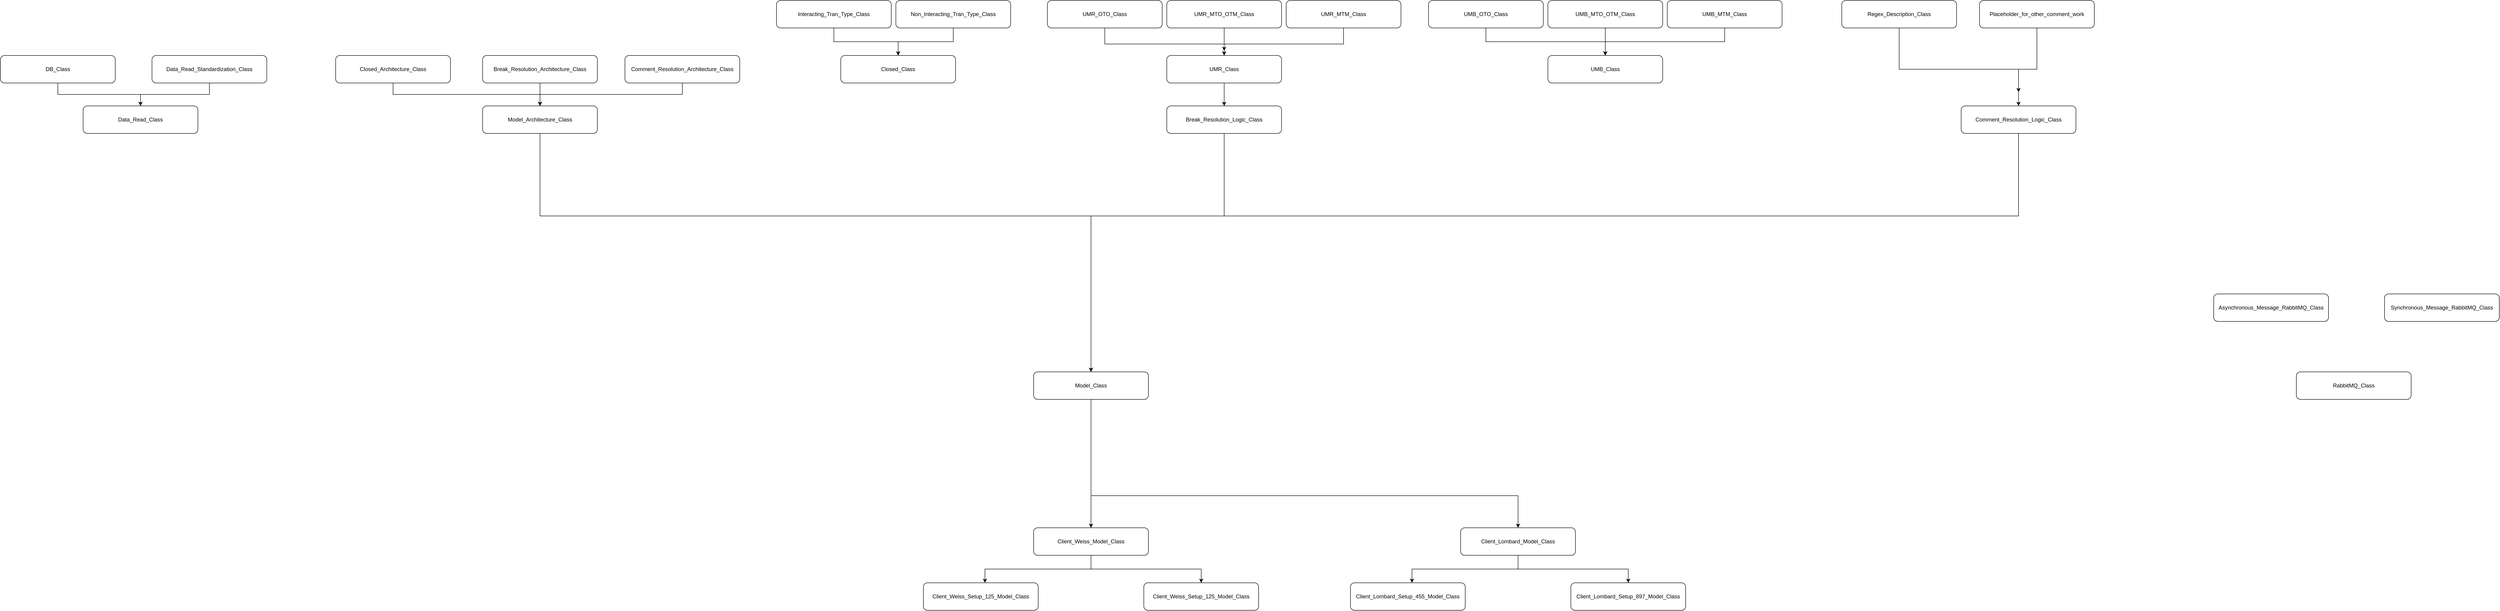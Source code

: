 <mxfile version="15.2.9" type="device"><diagram id="h__1ENWta0kDHQKzGXym" name="Page-1"><mxGraphModel dx="1773" dy="1783" grid="1" gridSize="10" guides="1" tooltips="1" connect="1" arrows="1" fold="1" page="1" pageScale="1" pageWidth="827" pageHeight="1169" math="0" shadow="0"><root><mxCell id="0"/><mxCell id="1" parent="0"/><mxCell id="gYxiSioCZgGkHThGzrpN-26" style="edgeStyle=orthogonalEdgeStyle;rounded=0;orthogonalLoop=1;jettySize=auto;html=1;entryX=0.5;entryY=0;entryDx=0;entryDy=0;" parent="1" source="gYxiSioCZgGkHThGzrpN-1" target="gYxiSioCZgGkHThGzrpN-7" edge="1"><mxGeometry relative="1" as="geometry"/></mxCell><mxCell id="gYxiSioCZgGkHThGzrpN-1" value="Data_Read_Standardization_Class" style="rounded=1;whiteSpace=wrap;html=1;" parent="1" vertex="1"><mxGeometry x="-160" y="90" width="250" height="60" as="geometry"/></mxCell><mxCell id="gYxiSioCZgGkHThGzrpN-25" style="edgeStyle=orthogonalEdgeStyle;rounded=0;orthogonalLoop=1;jettySize=auto;html=1;entryX=0.5;entryY=0;entryDx=0;entryDy=0;" parent="1" source="gYxiSioCZgGkHThGzrpN-2" target="gYxiSioCZgGkHThGzrpN-7" edge="1"><mxGeometry relative="1" as="geometry"/></mxCell><mxCell id="gYxiSioCZgGkHThGzrpN-2" value="DB_Class" style="rounded=1;whiteSpace=wrap;html=1;" parent="1" vertex="1"><mxGeometry x="-490" y="90" width="250" height="60" as="geometry"/></mxCell><mxCell id="gYxiSioCZgGkHThGzrpN-28" style="edgeStyle=orthogonalEdgeStyle;rounded=0;orthogonalLoop=1;jettySize=auto;html=1;" parent="1" source="gYxiSioCZgGkHThGzrpN-3" target="gYxiSioCZgGkHThGzrpN-6" edge="1"><mxGeometry relative="1" as="geometry"/></mxCell><mxCell id="gYxiSioCZgGkHThGzrpN-3" value="Break_Resolution_Architecture_Class" style="rounded=1;whiteSpace=wrap;html=1;" parent="1" vertex="1"><mxGeometry x="560" y="90" width="250" height="60" as="geometry"/></mxCell><mxCell id="gYxiSioCZgGkHThGzrpN-37" style="edgeStyle=orthogonalEdgeStyle;rounded=0;orthogonalLoop=1;jettySize=auto;html=1;" parent="1" source="gYxiSioCZgGkHThGzrpN-4" target="gYxiSioCZgGkHThGzrpN-6" edge="1"><mxGeometry relative="1" as="geometry"><mxPoint x="870" y="200" as="targetPoint"/><Array as="points"><mxPoint x="995" y="175"/><mxPoint x="685" y="175"/></Array></mxGeometry></mxCell><mxCell id="gYxiSioCZgGkHThGzrpN-4" value="Comment_Resolution_Architecture_Class" style="rounded=1;whiteSpace=wrap;html=1;" parent="1" vertex="1"><mxGeometry x="870" y="90" width="250" height="60" as="geometry"/></mxCell><mxCell id="gYxiSioCZgGkHThGzrpN-5" value="Model_Class" style="rounded=1;whiteSpace=wrap;html=1;" parent="1" vertex="1"><mxGeometry x="1760" y="780" width="250" height="60" as="geometry"/></mxCell><mxCell id="gYxiSioCZgGkHThGzrpN-43" style="edgeStyle=orthogonalEdgeStyle;rounded=0;orthogonalLoop=1;jettySize=auto;html=1;" parent="1" source="gYxiSioCZgGkHThGzrpN-6" target="gYxiSioCZgGkHThGzrpN-5" edge="1"><mxGeometry relative="1" as="geometry"><mxPoint x="790" y="570" as="targetPoint"/><Array as="points"><mxPoint x="685" y="440"/><mxPoint x="1885" y="440"/></Array></mxGeometry></mxCell><mxCell id="gYxiSioCZgGkHThGzrpN-6" value="Model_Architecture_Class" style="rounded=1;whiteSpace=wrap;html=1;" parent="1" vertex="1"><mxGeometry x="560" y="200" width="250" height="60" as="geometry"/></mxCell><mxCell id="gYxiSioCZgGkHThGzrpN-7" value="Data_Read_Class" style="rounded=1;whiteSpace=wrap;html=1;" parent="1" vertex="1"><mxGeometry x="-310" y="200" width="250" height="60" as="geometry"/></mxCell><mxCell id="gYxiSioCZgGkHThGzrpN-8" value="Closed_Class" style="rounded=1;whiteSpace=wrap;html=1;" parent="1" vertex="1"><mxGeometry x="1340" y="90" width="250" height="60" as="geometry"/></mxCell><mxCell id="gYxiSioCZgGkHThGzrpN-35" style="edgeStyle=orthogonalEdgeStyle;rounded=0;orthogonalLoop=1;jettySize=auto;html=1;entryX=0.5;entryY=0;entryDx=0;entryDy=0;" parent="1" source="gYxiSioCZgGkHThGzrpN-9" target="gYxiSioCZgGkHThGzrpN-10" edge="1"><mxGeometry relative="1" as="geometry"/></mxCell><mxCell id="gYxiSioCZgGkHThGzrpN-9" value="UMR_Class" style="rounded=1;whiteSpace=wrap;html=1;" parent="1" vertex="1"><mxGeometry x="2050" y="90" width="250" height="60" as="geometry"/></mxCell><mxCell id="gYxiSioCZgGkHThGzrpN-44" style="edgeStyle=orthogonalEdgeStyle;rounded=0;orthogonalLoop=1;jettySize=auto;html=1;" parent="1" source="gYxiSioCZgGkHThGzrpN-10" target="gYxiSioCZgGkHThGzrpN-5" edge="1"><mxGeometry relative="1" as="geometry"><mxPoint x="2160" y="570" as="targetPoint"/><Array as="points"><mxPoint x="2175" y="440"/><mxPoint x="1885" y="440"/></Array></mxGeometry></mxCell><mxCell id="gYxiSioCZgGkHThGzrpN-10" value="Break_Resolution_Logic_Class" style="rounded=1;whiteSpace=wrap;html=1;" parent="1" vertex="1"><mxGeometry x="2050" y="200" width="250" height="60" as="geometry"/></mxCell><mxCell id="gYxiSioCZgGkHThGzrpN-32" style="edgeStyle=orthogonalEdgeStyle;rounded=0;orthogonalLoop=1;jettySize=auto;html=1;" parent="1" source="gYxiSioCZgGkHThGzrpN-12" target="gYxiSioCZgGkHThGzrpN-9" edge="1"><mxGeometry relative="1" as="geometry"><mxPoint x="2020" y="100" as="targetPoint"/><Array as="points"><mxPoint x="1915" y="65"/><mxPoint x="2175" y="65"/></Array></mxGeometry></mxCell><mxCell id="gYxiSioCZgGkHThGzrpN-12" value="UMR_OTO_&lt;span style=&quot;color: rgba(0 , 0 , 0 , 0) ; font-family: monospace ; font-size: 0px&quot;&gt;%3CmxGraphModel%3E%3Croot%3E%3CmxCell%20id%3D%220%22%2F%3E%3CmxCell%20id%3D%221%22%20parent%3D%220%22%2F%3E%3CmxCell%20id%3D%222%22%20value%3D%22UMR_Class%22%20style%3D%22rounded%3D1%3BwhiteSpace%3Dwrap%3Bhtml%3D1%3B%22%20vertex%3D%221%22%20parent%3D%221%22%3E%3CmxGeometry%20x%3D%221640%22%20y%3D%2290%22%20width%3D%22250%22%20height%3D%2260%22%20as%3D%22geometry%22%2F%3E%3C%2FmxCell%3E%3C%2Froot%3E%3C%2FmxGraphModel%3E&lt;/span&gt;Class" style="rounded=1;whiteSpace=wrap;html=1;" parent="1" vertex="1"><mxGeometry x="1790" y="-30" width="250" height="60" as="geometry"/></mxCell><mxCell id="gYxiSioCZgGkHThGzrpN-33" style="edgeStyle=orthogonalEdgeStyle;rounded=0;orthogonalLoop=1;jettySize=auto;html=1;" parent="1" source="gYxiSioCZgGkHThGzrpN-13" edge="1"><mxGeometry relative="1" as="geometry"><mxPoint x="2175" y="80" as="targetPoint"/></mxGeometry></mxCell><mxCell id="gYxiSioCZgGkHThGzrpN-13" value="UMR_MTO_OTM_&lt;span style=&quot;color: rgba(0 , 0 , 0 , 0) ; font-family: monospace ; font-size: 0px&quot;&gt;%3CmxGraphModel%3E%3Croot%3E%3CmxCell%20id%3D%220%22%2F%3E%3CmxCell%20id%3D%221%22%20parent%3D%220%22%2F%3E%3CmxCell%20id%3D%222%22%20value%3D%22UMR_Class%22%20style%3D%22rounded%3D1%3BwhiteSpace%3Dwrap%3Bhtml%3D1%3B%22%20vertex%3D%221%22%20parent%3D%221%22%3E%3CmxGeometry%20x%3D%221640%22%20y%3D%2290%22%20width%3D%22250%22%20height%3D%2260%22%20as%3D%22geometry%22%2F%3E%3C%2FmxCell%3E%3C%2Froot%3E%3C%2FmxGraphModel%3E&lt;/span&gt;Class" style="rounded=1;whiteSpace=wrap;html=1;" parent="1" vertex="1"><mxGeometry x="2050" y="-30" width="250" height="60" as="geometry"/></mxCell><mxCell id="gYxiSioCZgGkHThGzrpN-34" style="edgeStyle=orthogonalEdgeStyle;rounded=0;orthogonalLoop=1;jettySize=auto;html=1;" parent="1" source="gYxiSioCZgGkHThGzrpN-14" target="gYxiSioCZgGkHThGzrpN-9" edge="1"><mxGeometry relative="1" as="geometry"><mxPoint x="2350" y="100" as="targetPoint"/><Array as="points"><mxPoint x="2435" y="65"/><mxPoint x="2175" y="65"/></Array></mxGeometry></mxCell><mxCell id="gYxiSioCZgGkHThGzrpN-14" value="UMR_MTM_&lt;span style=&quot;color: rgba(0 , 0 , 0 , 0) ; font-family: monospace ; font-size: 0px&quot;&gt;%3CmxGraphModel%3E%3Croot%3E%3CmxCell%20id%3D%220%22%2F%3E%3CmxCell%20id%3D%221%22%20parent%3D%220%22%2F%3E%3CmxCell%20id%3D%222%22%20value%3D%22UMR_Class%22%20style%3D%22rounded%3D1%3BwhiteSpace%3Dwrap%3Bhtml%3D1%3B%22%20vertex%3D%221%22%20parent%3D%221%22%3E%3CmxGeometry%20x%3D%221640%22%20y%3D%2290%22%20width%3D%22250%22%20height%3D%2260%22%20as%3D%22geometry%22%2F%3E%3C%2FmxCell%3E%3C%2Froot%3E%3C%2FmxGraphModel%3E&lt;/span&gt;Class" style="rounded=1;whiteSpace=wrap;html=1;" parent="1" vertex="1"><mxGeometry x="2310" y="-30" width="250" height="60" as="geometry"/></mxCell><mxCell id="gYxiSioCZgGkHThGzrpN-15" value="UMB_Class" style="rounded=1;whiteSpace=wrap;html=1;" parent="1" vertex="1"><mxGeometry x="2880" y="90" width="250" height="60" as="geometry"/></mxCell><mxCell id="gYxiSioCZgGkHThGzrpN-38" style="edgeStyle=orthogonalEdgeStyle;rounded=0;orthogonalLoop=1;jettySize=auto;html=1;" parent="1" source="gYxiSioCZgGkHThGzrpN-16" target="gYxiSioCZgGkHThGzrpN-15" edge="1"><mxGeometry relative="1" as="geometry"><mxPoint x="2870" y="90" as="targetPoint"/><Array as="points"><mxPoint x="2745" y="60"/><mxPoint x="3005" y="60"/></Array></mxGeometry></mxCell><mxCell id="gYxiSioCZgGkHThGzrpN-16" value="UMB_OTO_&lt;span style=&quot;color: rgba(0 , 0 , 0 , 0) ; font-family: monospace ; font-size: 0px&quot;&gt;%3CmxGraphModel%3E%3Croot%3E%3CmxCell%20id%3D%220%22%2F%3E%3CmxCell%20id%3D%221%22%20parent%3D%220%22%2F%3E%3CmxCell%20id%3D%222%22%20value%3D%22UMR_Class%22%20style%3D%22rounded%3D1%3BwhiteSpace%3Dwrap%3Bhtml%3D1%3B%22%20vertex%3D%221%22%20parent%3D%221%22%3E%3CmxGeometry%20x%3D%221640%22%20y%3D%2290%22%20width%3D%22250%22%20height%3D%2260%22%20as%3D%22geometry%22%2F%3E%3C%2FmxCell%3E%3C%2Froot%3E%3C%2FmxGraphModel%3E&lt;/span&gt;Class" style="rounded=1;whiteSpace=wrap;html=1;" parent="1" vertex="1"><mxGeometry x="2620" y="-30" width="250" height="60" as="geometry"/></mxCell><mxCell id="gYxiSioCZgGkHThGzrpN-39" value="" style="edgeStyle=orthogonalEdgeStyle;rounded=0;orthogonalLoop=1;jettySize=auto;html=1;" parent="1" source="gYxiSioCZgGkHThGzrpN-17" target="gYxiSioCZgGkHThGzrpN-15" edge="1"><mxGeometry relative="1" as="geometry"/></mxCell><mxCell id="gYxiSioCZgGkHThGzrpN-17" value="UMB_MTO_OTM_&lt;span style=&quot;color: rgba(0 , 0 , 0 , 0) ; font-family: monospace ; font-size: 0px&quot;&gt;%3CmxGraphModel%3E%3Croot%3E%3CmxCell%20id%3D%220%22%2F%3E%3CmxCell%20id%3D%221%22%20parent%3D%220%22%2F%3E%3CmxCell%20id%3D%222%22%20value%3D%22UMR_Class%22%20style%3D%22rounded%3D1%3BwhiteSpace%3Dwrap%3Bhtml%3D1%3B%22%20vertex%3D%221%22%20parent%3D%221%22%3E%3CmxGeometry%20x%3D%221640%22%20y%3D%2290%22%20width%3D%22250%22%20height%3D%2260%22%20as%3D%22geometry%22%2F%3E%3C%2FmxCell%3E%3C%2Froot%3E%3C%2FmxGraphModel%3E&lt;/span&gt;Class" style="rounded=1;whiteSpace=wrap;html=1;" parent="1" vertex="1"><mxGeometry x="2880" y="-30" width="250" height="60" as="geometry"/></mxCell><mxCell id="gYxiSioCZgGkHThGzrpN-40" style="edgeStyle=orthogonalEdgeStyle;rounded=0;orthogonalLoop=1;jettySize=auto;html=1;" parent="1" source="gYxiSioCZgGkHThGzrpN-18" target="gYxiSioCZgGkHThGzrpN-15" edge="1"><mxGeometry relative="1" as="geometry"><mxPoint x="3190" y="90" as="targetPoint"/><Array as="points"><mxPoint x="3265" y="60"/><mxPoint x="3005" y="60"/></Array></mxGeometry></mxCell><mxCell id="gYxiSioCZgGkHThGzrpN-18" value="UMB_MTM_&lt;span style=&quot;color: rgba(0 , 0 , 0 , 0) ; font-family: monospace ; font-size: 0px&quot;&gt;%3CmxGraphModel%3E%3Croot%3E%3CmxCell%20id%3D%220%22%2F%3E%3CmxCell%20id%3D%221%22%20parent%3D%220%22%2F%3E%3CmxCell%20id%3D%222%22%20value%3D%22UMR_Class%22%20style%3D%22rounded%3D1%3BwhiteSpace%3Dwrap%3Bhtml%3D1%3B%22%20vertex%3D%221%22%20parent%3D%221%22%3E%3CmxGeometry%20x%3D%221640%22%20y%3D%2290%22%20width%3D%22250%22%20height%3D%2260%22%20as%3D%22geometry%22%2F%3E%3C%2FmxCell%3E%3C%2Froot%3E%3C%2FmxGraphModel%3E&lt;/span&gt;Class" style="rounded=1;whiteSpace=wrap;html=1;" parent="1" vertex="1"><mxGeometry x="3140" y="-30" width="250" height="60" as="geometry"/></mxCell><mxCell id="gYxiSioCZgGkHThGzrpN-30" style="edgeStyle=orthogonalEdgeStyle;rounded=0;orthogonalLoop=1;jettySize=auto;html=1;entryX=0.5;entryY=0;entryDx=0;entryDy=0;" parent="1" source="gYxiSioCZgGkHThGzrpN-19" target="gYxiSioCZgGkHThGzrpN-8" edge="1"><mxGeometry relative="1" as="geometry"/></mxCell><mxCell id="gYxiSioCZgGkHThGzrpN-19" value="Interacting_Tran_Type_&lt;span style=&quot;color: rgba(0 , 0 , 0 , 0) ; font-family: monospace ; font-size: 0px&quot;&gt;%3CmxGraphModel%3E%3Croot%3E%3CmxCell%20id%3D%220%22%2F%3E%3CmxCell%20id%3D%221%22%20parent%3D%220%22%2F%3E%3CmxCell%20id%3D%222%22%20value%3D%22UMR_Class%22%20style%3D%22rounded%3D1%3BwhiteSpace%3Dwrap%3Bhtml%3D1%3B%22%20vertex%3D%221%22%20parent%3D%221%22%3E%3CmxGeometry%20x%3D%221640%22%20y%3D%2290%22%20width%3D%22250%22%20height%3D%2260%22%20as%3D%22geometry%22%2F%3E%3C%2FmxCell%3E%3C%2Froot%3E%3C%2FmxGraphModel%3E&lt;/span&gt;Class" style="rounded=1;whiteSpace=wrap;html=1;" parent="1" vertex="1"><mxGeometry x="1200" y="-30" width="250" height="60" as="geometry"/></mxCell><mxCell id="gYxiSioCZgGkHThGzrpN-31" style="edgeStyle=orthogonalEdgeStyle;rounded=0;orthogonalLoop=1;jettySize=auto;html=1;entryX=0.5;entryY=0;entryDx=0;entryDy=0;" parent="1" source="gYxiSioCZgGkHThGzrpN-20" target="gYxiSioCZgGkHThGzrpN-8" edge="1"><mxGeometry relative="1" as="geometry"/></mxCell><mxCell id="gYxiSioCZgGkHThGzrpN-20" value="Non_Interacting_Tran_Type_&lt;span style=&quot;color: rgba(0 , 0 , 0 , 0) ; font-family: monospace ; font-size: 0px&quot;&gt;%3CmxGraphModel%3E%3Croot%3E%3CmxCell%20id%3D%220%22%2F%3E%3CmxCell%20id%3D%221%22%20parent%3D%220%22%2F%3E%3CmxCell%20id%3D%222%22%20value%3D%22UMR_Class%22%20style%3D%22rounded%3D1%3BwhiteSpace%3Dwrap%3Bhtml%3D1%3B%22%20vertex%3D%221%22%20parent%3D%221%22%3E%3CmxGeometry%20x%3D%221640%22%20y%3D%2290%22%20width%3D%22250%22%20height%3D%2260%22%20as%3D%22geometry%22%2F%3E%3C%2FmxCell%3E%3C%2Froot%3E%3C%2FmxGraphModel%3E&lt;/span&gt;Class" style="rounded=1;whiteSpace=wrap;html=1;" parent="1" vertex="1"><mxGeometry x="1460" y="-30" width="250" height="60" as="geometry"/></mxCell><mxCell id="gYxiSioCZgGkHThGzrpN-36" style="edgeStyle=orthogonalEdgeStyle;rounded=0;orthogonalLoop=1;jettySize=auto;html=1;" parent="1" source="gYxiSioCZgGkHThGzrpN-21" target="gYxiSioCZgGkHThGzrpN-6" edge="1"><mxGeometry relative="1" as="geometry"><mxPoint x="480" y="200" as="targetPoint"/><Array as="points"><mxPoint x="365" y="175"/><mxPoint x="685" y="175"/></Array></mxGeometry></mxCell><mxCell id="gYxiSioCZgGkHThGzrpN-21" value="Closed_Architecture_Class" style="rounded=1;whiteSpace=wrap;html=1;" parent="1" vertex="1"><mxGeometry x="240" y="90" width="250" height="60" as="geometry"/></mxCell><mxCell id="gYxiSioCZgGkHThGzrpN-45" style="edgeStyle=orthogonalEdgeStyle;rounded=0;orthogonalLoop=1;jettySize=auto;html=1;" parent="1" source="gYxiSioCZgGkHThGzrpN-22" target="gYxiSioCZgGkHThGzrpN-5" edge="1"><mxGeometry relative="1" as="geometry"><mxPoint x="1890" y="610" as="targetPoint"/><Array as="points"><mxPoint x="3905" y="440"/><mxPoint x="1885" y="440"/></Array></mxGeometry></mxCell><mxCell id="gYxiSioCZgGkHThGzrpN-22" value="Comment_Resolution_Logic_Class" style="rounded=1;whiteSpace=wrap;html=1;" parent="1" vertex="1"><mxGeometry x="3780" y="200" width="250" height="60" as="geometry"/></mxCell><mxCell id="gYxiSioCZgGkHThGzrpN-41" style="edgeStyle=orthogonalEdgeStyle;rounded=0;orthogonalLoop=1;jettySize=auto;html=1;" parent="1" source="gYxiSioCZgGkHThGzrpN-23" target="gYxiSioCZgGkHThGzrpN-22" edge="1"><mxGeometry relative="1" as="geometry"><mxPoint x="3700" y="210" as="targetPoint"/><Array as="points"><mxPoint x="3645" y="120"/><mxPoint x="3905" y="120"/></Array></mxGeometry></mxCell><mxCell id="gYxiSioCZgGkHThGzrpN-23" value="Regex_Description_Class" style="rounded=1;whiteSpace=wrap;html=1;" parent="1" vertex="1"><mxGeometry x="3520" y="-30" width="250" height="60" as="geometry"/></mxCell><mxCell id="gYxiSioCZgGkHThGzrpN-42" style="edgeStyle=orthogonalEdgeStyle;rounded=0;orthogonalLoop=1;jettySize=auto;html=1;" parent="1" source="gYxiSioCZgGkHThGzrpN-24" edge="1"><mxGeometry relative="1" as="geometry"><mxPoint x="3905" y="170" as="targetPoint"/><Array as="points"><mxPoint x="3945" y="120"/><mxPoint x="3905" y="120"/></Array></mxGeometry></mxCell><mxCell id="gYxiSioCZgGkHThGzrpN-24" value="Placeholder_for_other_comment_work" style="rounded=1;whiteSpace=wrap;html=1;" parent="1" vertex="1"><mxGeometry x="3820" y="-30" width="250" height="60" as="geometry"/></mxCell><mxCell id="7j6mEUFfG7uNIn8f28Qg-1" value="RabbitMQ_Class" style="rounded=1;whiteSpace=wrap;html=1;" parent="1" vertex="1"><mxGeometry x="4510" y="780" width="250" height="60" as="geometry"/></mxCell><mxCell id="TFSAG4_1699LTqHYYkHP-1" value="Synchronous_Message_RabbitMQ_Class" style="rounded=1;whiteSpace=wrap;html=1;" parent="1" vertex="1"><mxGeometry x="4702" y="610" width="250" height="60" as="geometry"/></mxCell><mxCell id="TFSAG4_1699LTqHYYkHP-2" value="Asynchronous_Message_RabbitMQ_Class" style="rounded=1;whiteSpace=wrap;html=1;" parent="1" vertex="1"><mxGeometry x="4330" y="610" width="250" height="60" as="geometry"/></mxCell><mxCell id="EZTY08y_t6ADlw-W1KYS-10" value="" style="edgeStyle=orthogonalEdgeStyle;rounded=0;orthogonalLoop=1;jettySize=auto;html=1;" edge="1" parent="1" source="EZTY08y_t6ADlw-W1KYS-3" target="EZTY08y_t6ADlw-W1KYS-7"><mxGeometry relative="1" as="geometry"><mxPoint x="2175" y="1150" as="targetPoint"/></mxGeometry></mxCell><mxCell id="EZTY08y_t6ADlw-W1KYS-3" value="Client_Weiss_Model_Class" style="rounded=1;whiteSpace=wrap;html=1;" vertex="1" parent="1"><mxGeometry x="1760" y="1120" width="250" height="60" as="geometry"/></mxCell><mxCell id="EZTY08y_t6ADlw-W1KYS-5" value="" style="endArrow=classic;html=1;exitX=0.5;exitY=1;exitDx=0;exitDy=0;" edge="1" parent="1" source="gYxiSioCZgGkHThGzrpN-5" target="EZTY08y_t6ADlw-W1KYS-3"><mxGeometry width="50" height="50" relative="1" as="geometry"><mxPoint x="1740" y="1040" as="sourcePoint"/><mxPoint x="1790" y="990" as="targetPoint"/></mxGeometry></mxCell><mxCell id="EZTY08y_t6ADlw-W1KYS-6" value="Client_Weiss_Setup_125_Model_Class" style="rounded=1;whiteSpace=wrap;html=1;" vertex="1" parent="1"><mxGeometry x="1520" y="1240" width="250" height="60" as="geometry"/></mxCell><mxCell id="EZTY08y_t6ADlw-W1KYS-7" value="Client_Weiss_Setup_125_Model_Class" style="rounded=1;whiteSpace=wrap;html=1;" vertex="1" parent="1"><mxGeometry x="2000" y="1240" width="250" height="60" as="geometry"/></mxCell><mxCell id="EZTY08y_t6ADlw-W1KYS-12" value="" style="edgeStyle=orthogonalEdgeStyle;rounded=0;orthogonalLoop=1;jettySize=auto;html=1;exitX=0.5;exitY=1;exitDx=0;exitDy=0;" edge="1" parent="1" source="EZTY08y_t6ADlw-W1KYS-3"><mxGeometry relative="1" as="geometry"><mxPoint x="1414" y="1180" as="sourcePoint"/><mxPoint x="1654" y="1240" as="targetPoint"/><Array as="points"><mxPoint x="1885" y="1210"/><mxPoint x="1654" y="1210"/><mxPoint x="1654" y="1240"/></Array></mxGeometry></mxCell><mxCell id="EZTY08y_t6ADlw-W1KYS-17" value="" style="edgeStyle=orthogonalEdgeStyle;rounded=0;orthogonalLoop=1;jettySize=auto;html=1;" edge="1" parent="1" source="EZTY08y_t6ADlw-W1KYS-18" target="EZTY08y_t6ADlw-W1KYS-20"><mxGeometry relative="1" as="geometry"><mxPoint x="3105" y="1150" as="targetPoint"/></mxGeometry></mxCell><mxCell id="EZTY08y_t6ADlw-W1KYS-18" value="Client_Lombard_Model_Class" style="rounded=1;whiteSpace=wrap;html=1;" vertex="1" parent="1"><mxGeometry x="2690" y="1120" width="250" height="60" as="geometry"/></mxCell><mxCell id="EZTY08y_t6ADlw-W1KYS-19" value="Client_Lombard_Setup_455_Model_Class" style="rounded=1;whiteSpace=wrap;html=1;" vertex="1" parent="1"><mxGeometry x="2450" y="1240" width="250" height="60" as="geometry"/></mxCell><mxCell id="EZTY08y_t6ADlw-W1KYS-20" value="Client_Lombard_Setup_897_Model_Class" style="rounded=1;whiteSpace=wrap;html=1;" vertex="1" parent="1"><mxGeometry x="2930" y="1240" width="250" height="60" as="geometry"/></mxCell><mxCell id="EZTY08y_t6ADlw-W1KYS-21" value="" style="edgeStyle=orthogonalEdgeStyle;rounded=0;orthogonalLoop=1;jettySize=auto;html=1;exitX=0.5;exitY=1;exitDx=0;exitDy=0;" edge="1" parent="1" source="EZTY08y_t6ADlw-W1KYS-18"><mxGeometry relative="1" as="geometry"><mxPoint x="2344" y="1180" as="sourcePoint"/><mxPoint x="2584" y="1240" as="targetPoint"/><Array as="points"><mxPoint x="2815" y="1210"/><mxPoint x="2584" y="1210"/><mxPoint x="2584" y="1240"/></Array></mxGeometry></mxCell><mxCell id="EZTY08y_t6ADlw-W1KYS-23" value="" style="edgeStyle=orthogonalEdgeStyle;rounded=0;orthogonalLoop=1;jettySize=auto;html=1;entryX=0.5;entryY=0;entryDx=0;entryDy=0;" edge="1" parent="1" target="EZTY08y_t6ADlw-W1KYS-18"><mxGeometry relative="1" as="geometry"><mxPoint x="1885" y="1050" as="sourcePoint"/><mxPoint x="2260" y="1110" as="targetPoint"/><Array as="points"><mxPoint x="2815" y="1050"/></Array></mxGeometry></mxCell></root></mxGraphModel></diagram></mxfile>